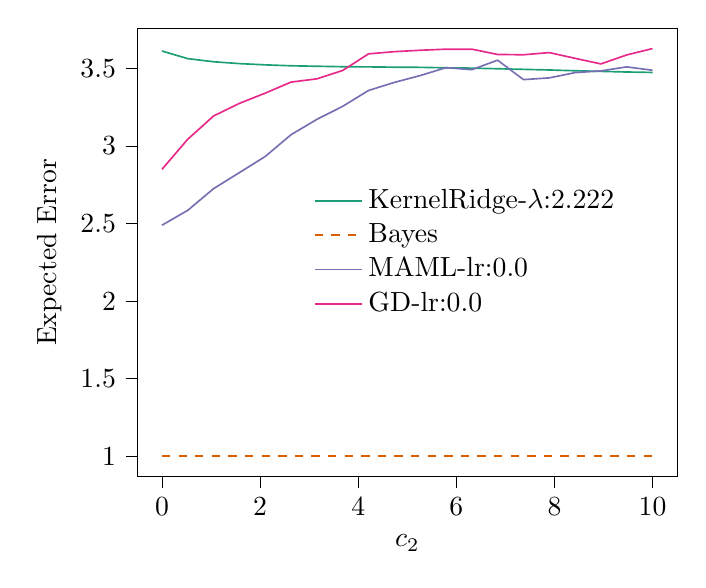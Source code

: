 % This file was created with tikzplotlib v0.10.1.
\begin{tikzpicture}

\definecolor{chocolate217952}{RGB}{217,95,2}
\definecolor{darkcyan27158119}{RGB}{27,158,119}
\definecolor{darkgray176}{RGB}{176,176,176}
\definecolor{deeppink23141138}{RGB}{231,41,138}
\definecolor{lightslategray117112179}{RGB}{117,112,179}

\begin{axis}[
legend cell align={left},
legend style={fill opacity=0.8, draw opacity=1, text opacity=1, at={(0.91,0.5)}, anchor=east, draw=none},
tick align=outside,
tick pos=left,
x grid style={darkgray176},
xlabel={\(\displaystyle c_{2}\)},
xmin=-0.499, xmax=10.5,
xtick style={color=black},
y grid style={darkgray176},
ylabel={Expected Error},
ymin=0.87, ymax=3.758,
ytick style={color=black}
]
\addplot [semithick, darkcyan27158119]
table {%
0.001 3.611
0.527 3.562
1.054 3.542
1.58 3.53
2.106 3.522
2.632 3.516
3.159 3.513
3.685 3.51
4.211 3.509
4.737 3.507
5.264 3.506
5.79 3.503
6.316 3.501
6.842 3.497
7.369 3.493
7.895 3.489
8.421 3.484
8.947 3.48
9.474 3.476
10 3.473
};
\addlegendentry{KernelRidge-$\lambda$:2.222}
\addplot [semithick, chocolate217952, dashed]
table {%
0.001 1.001
0.527 1.001
1.054 1.001
1.58 1.001
2.106 1.001
2.632 1.001
3.159 1.001
3.685 1.001
4.211 1.001
4.737 1.001
5.264 1.001
5.79 1.001
6.316 1.001
6.842 1.001
7.369 1.001
7.895 1.001
8.421 1.001
8.947 1.001
9.474 1.001
10 1.001
};
\addlegendentry{Bayes}
\addplot [semithick, lightslategray117112179]
table {%
0.001 2.489
0.527 2.585
1.054 2.725
1.58 2.828
2.106 2.932
2.632 3.072
3.159 3.171
3.685 3.255
4.211 3.357
4.737 3.409
5.264 3.453
5.79 3.504
6.316 3.491
6.842 3.552
7.369 3.427
7.895 3.438
8.421 3.472
8.947 3.483
9.474 3.509
10 3.487
};
\addlegendentry{MAML-lr:0.0}
\addplot [semithick, deeppink23141138]
table {%
0.001 2.849
0.527 3.043
1.054 3.193
1.58 3.274
2.106 3.34
2.632 3.411
3.159 3.432
3.685 3.486
4.211 3.593
4.737 3.607
5.264 3.616
5.79 3.623
6.316 3.623
6.842 3.589
7.369 3.587
7.895 3.601
8.421 3.564
8.947 3.528
9.474 3.586
10 3.627
};
\addlegendentry{GD-lr:0.0}
\end{axis}

\end{tikzpicture}
